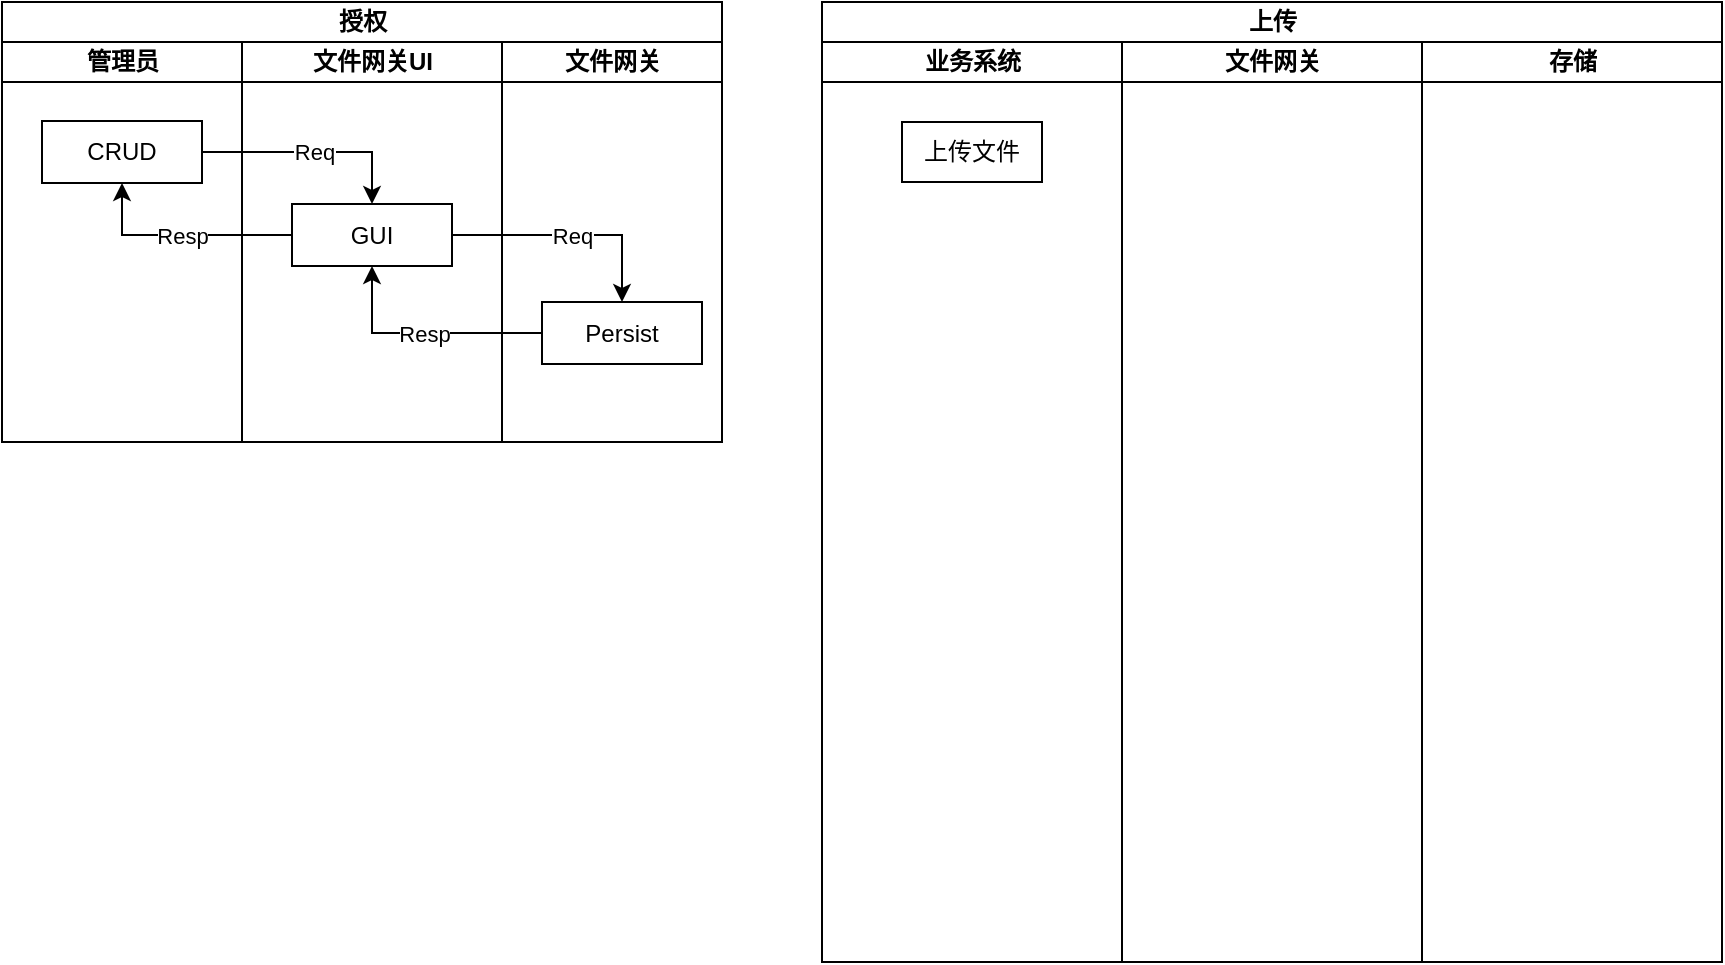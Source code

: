 <mxfile version="10.8.7" type="github"><diagram id="0jSTrixQ_6dw6H2w5kwn" name="第 1 页"><mxGraphModel dx="1788" dy="1701" grid="1" gridSize="10" guides="1" tooltips="1" connect="1" arrows="1" fold="1" page="1" pageScale="1" pageWidth="827" pageHeight="1169" math="0" shadow="0"><root><mxCell id="0"/><mxCell id="1" parent="0"/><mxCell id="T3XiFYMUW9kOPj78n2qc-5" value="上传" style="swimlane;html=1;childLayout=stackLayout;resizeParent=1;resizeParentMax=0;startSize=20;" vertex="1" parent="1"><mxGeometry x="130" y="-110" width="450" height="480" as="geometry"/></mxCell><mxCell id="T3XiFYMUW9kOPj78n2qc-6" value="业务系统" style="swimlane;html=1;startSize=20;" vertex="1" parent="T3XiFYMUW9kOPj78n2qc-5"><mxGeometry y="20" width="150" height="460" as="geometry"/></mxCell><mxCell id="T3XiFYMUW9kOPj78n2qc-10" value="上传文件" style="rounded=0;whiteSpace=wrap;html=1;" vertex="1" parent="T3XiFYMUW9kOPj78n2qc-6"><mxGeometry x="40" y="40" width="70" height="30" as="geometry"/></mxCell><mxCell id="T3XiFYMUW9kOPj78n2qc-7" value="文件网关" style="swimlane;html=1;startSize=20;" vertex="1" parent="T3XiFYMUW9kOPj78n2qc-5"><mxGeometry x="150" y="20" width="150" height="460" as="geometry"/></mxCell><mxCell id="T3XiFYMUW9kOPj78n2qc-8" value="存储" style="swimlane;html=1;startSize=20;" vertex="1" parent="T3XiFYMUW9kOPj78n2qc-5"><mxGeometry x="300" y="20" width="150" height="460" as="geometry"/></mxCell><mxCell id="T3XiFYMUW9kOPj78n2qc-14" value="授权" style="swimlane;html=1;childLayout=stackLayout;resizeParent=1;resizeParentMax=0;startSize=20;" vertex="1" parent="1"><mxGeometry x="-280" y="-110" width="360" height="220" as="geometry"/></mxCell><mxCell id="T3XiFYMUW9kOPj78n2qc-15" value="管理员" style="swimlane;html=1;startSize=20;" vertex="1" parent="T3XiFYMUW9kOPj78n2qc-14"><mxGeometry y="20" width="120" height="200" as="geometry"/></mxCell><mxCell id="T3XiFYMUW9kOPj78n2qc-18" value="&lt;div&gt;CRUD&lt;/div&gt;" style="rounded=0;whiteSpace=wrap;html=1;" vertex="1" parent="T3XiFYMUW9kOPj78n2qc-15"><mxGeometry x="20" y="39.5" width="80" height="31" as="geometry"/></mxCell><mxCell id="T3XiFYMUW9kOPj78n2qc-16" value="文件网关UI" style="swimlane;html=1;startSize=20;" vertex="1" parent="T3XiFYMUW9kOPj78n2qc-14"><mxGeometry x="120" y="20" width="130" height="200" as="geometry"/></mxCell><mxCell id="T3XiFYMUW9kOPj78n2qc-21" value="GUI" style="rounded=0;whiteSpace=wrap;html=1;" vertex="1" parent="T3XiFYMUW9kOPj78n2qc-16"><mxGeometry x="25" y="81" width="80" height="31" as="geometry"/></mxCell><mxCell id="T3XiFYMUW9kOPj78n2qc-17" value="文件网关" style="swimlane;html=1;startSize=20;" vertex="1" parent="T3XiFYMUW9kOPj78n2qc-14"><mxGeometry x="250" y="20" width="110" height="200" as="geometry"/></mxCell><mxCell id="T3XiFYMUW9kOPj78n2qc-23" value="Persist" style="rounded=0;whiteSpace=wrap;html=1;" vertex="1" parent="T3XiFYMUW9kOPj78n2qc-17"><mxGeometry x="20" y="130" width="80" height="31" as="geometry"/></mxCell><mxCell id="T3XiFYMUW9kOPj78n2qc-22" value="Req" style="edgeStyle=orthogonalEdgeStyle;rounded=0;comic=0;orthogonalLoop=1;jettySize=auto;html=1;" edge="1" parent="T3XiFYMUW9kOPj78n2qc-14" source="T3XiFYMUW9kOPj78n2qc-18" target="T3XiFYMUW9kOPj78n2qc-21"><mxGeometry relative="1" as="geometry"><Array as="points"><mxPoint x="185" y="75"/></Array></mxGeometry></mxCell><mxCell id="T3XiFYMUW9kOPj78n2qc-24" value="Req" style="edgeStyle=orthogonalEdgeStyle;rounded=0;comic=0;orthogonalLoop=1;jettySize=auto;html=1;entryX=0.5;entryY=0;entryDx=0;entryDy=0;" edge="1" parent="T3XiFYMUW9kOPj78n2qc-14" source="T3XiFYMUW9kOPj78n2qc-21" target="T3XiFYMUW9kOPj78n2qc-23"><mxGeometry relative="1" as="geometry"><mxPoint x="260" y="116.5" as="targetPoint"/></mxGeometry></mxCell><mxCell id="T3XiFYMUW9kOPj78n2qc-25" value="Resp" style="edgeStyle=orthogonalEdgeStyle;rounded=0;comic=0;orthogonalLoop=1;jettySize=auto;html=1;entryX=0.5;entryY=1;entryDx=0;entryDy=0;" edge="1" parent="T3XiFYMUW9kOPj78n2qc-14" source="T3XiFYMUW9kOPj78n2qc-23" target="T3XiFYMUW9kOPj78n2qc-21"><mxGeometry relative="1" as="geometry"/></mxCell><mxCell id="T3XiFYMUW9kOPj78n2qc-26" value="Resp" style="edgeStyle=orthogonalEdgeStyle;rounded=0;comic=0;orthogonalLoop=1;jettySize=auto;html=1;entryX=0.5;entryY=1;entryDx=0;entryDy=0;" edge="1" parent="T3XiFYMUW9kOPj78n2qc-14" source="T3XiFYMUW9kOPj78n2qc-21" target="T3XiFYMUW9kOPj78n2qc-18"><mxGeometry relative="1" as="geometry"/></mxCell></root></mxGraphModel></diagram></mxfile>